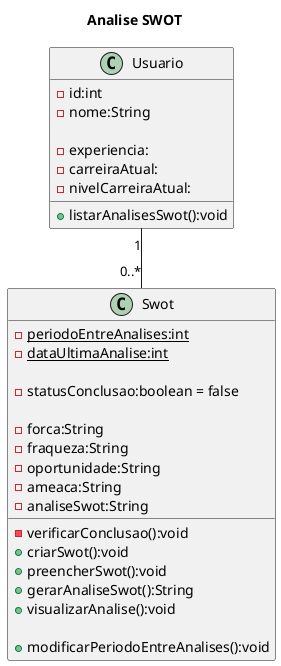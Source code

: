@startuml Diagrama de Classes Analise SWOT
title Analise SWOT

Usuario "1" -- "0..*" Swot
Class Usuario{
    -id:int
    -nome:String
    
    -experiencia:
    -carreiraAtual:
    -nivelCarreiraAtual:

    +listarAnalisesSwot():void
}

Class Swot{
    -{static}periodoEntreAnalises:int
    -{static}dataUltimaAnalise:int

    -statusConclusao:boolean = false

    -forca:String
    -fraqueza:String
    -oportunidade:String
    -ameaca:String
    -analiseSwot:String

    -verificarConclusao():void
    +criarSwot():void
    +preencherSwot():void
    +gerarAnaliseSwot():String
    +visualizarAnalise():void

    +modificarPeriodoEntreAnalises():void

}
@enduml